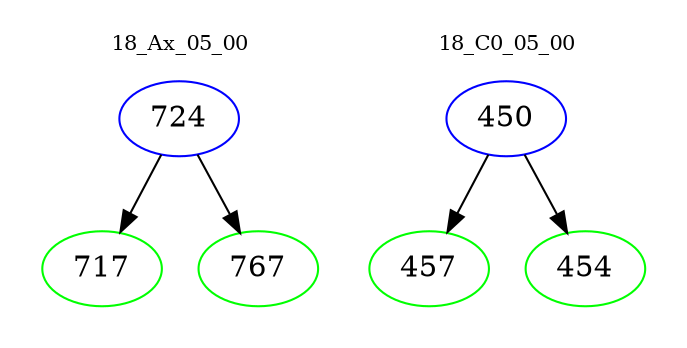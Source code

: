 digraph{
subgraph cluster_0 {
color = white
label = "18_Ax_05_00";
fontsize=10;
T0_724 [label="724", color="blue"]
T0_724 -> T0_717 [color="black"]
T0_717 [label="717", color="green"]
T0_724 -> T0_767 [color="black"]
T0_767 [label="767", color="green"]
}
subgraph cluster_1 {
color = white
label = "18_C0_05_00";
fontsize=10;
T1_450 [label="450", color="blue"]
T1_450 -> T1_457 [color="black"]
T1_457 [label="457", color="green"]
T1_450 -> T1_454 [color="black"]
T1_454 [label="454", color="green"]
}
}

